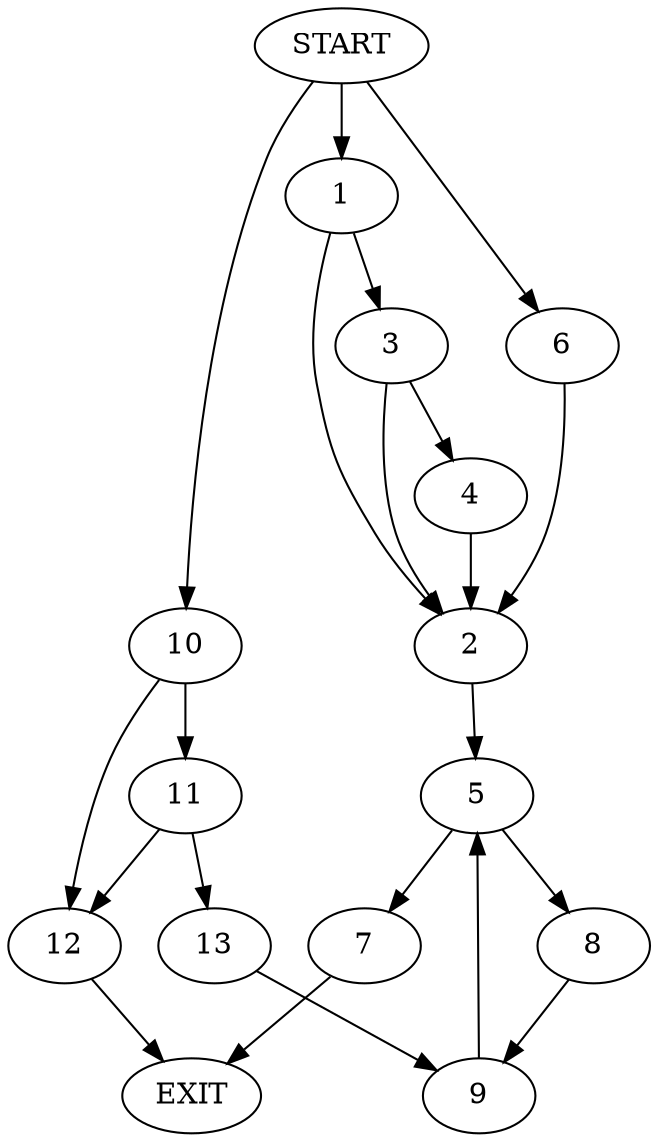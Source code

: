 digraph {
0 [label="START"]
14 [label="EXIT"]
0 -> 1
1 -> 2
1 -> 3
3 -> 2
3 -> 4
2 -> 5
4 -> 2
0 -> 6
6 -> 2
5 -> 7
5 -> 8
8 -> 9
7 -> 14
9 -> 5
0 -> 10
10 -> 11
10 -> 12
11 -> 13
11 -> 12
12 -> 14
13 -> 9
}
